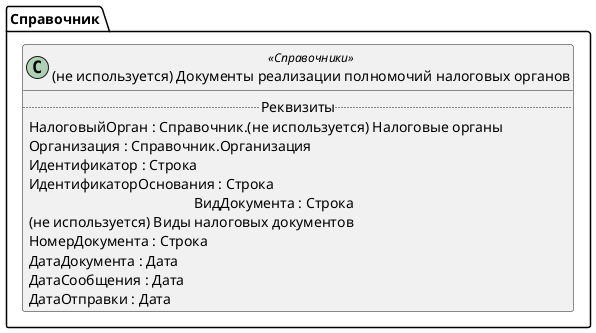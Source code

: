 ﻿@startuml УдалитьДокументыРеализацииПолномочийНалоговыхОрганов
'!include templates.wsd
'..\include templates.wsd
class Справочник.УдалитьДокументыРеализацииПолномочийНалоговыхОрганов as "(не используется) Документы реализации полномочий налоговых органов" <<Справочники>>
{
..Реквизиты..
НалоговыйОрган : Справочник.(не используется) Налоговые органы
Организация : Справочник.Организация
Идентификатор : Строка
ИдентификаторОснования : Строка
ВидДокумента : Строка\r(не используется) Виды налоговых документов
НомерДокумента : Строка
ДатаДокумента : Дата
ДатаСообщения : Дата
ДатаОтправки : Дата
}
@enduml
